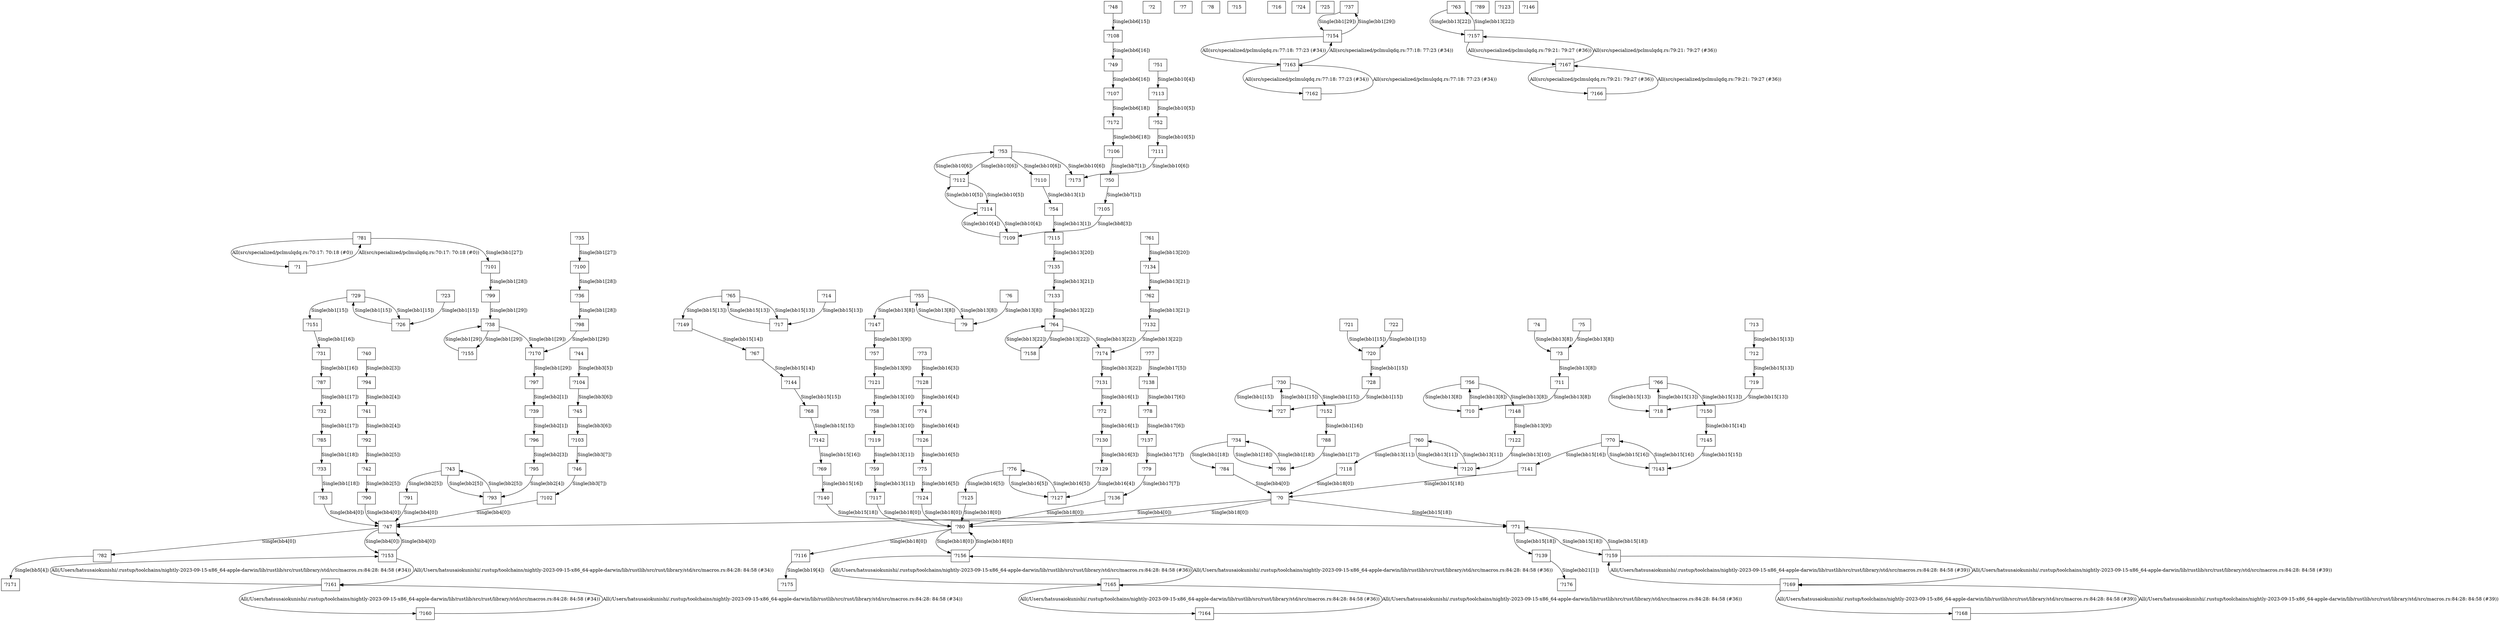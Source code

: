 digraph RegionInferenceContext {
    r0[label="\'?0"][shape="box"];
    r1[label="\'?1"][shape="box"];
    r2[label="\'?2"][shape="box"];
    r3[label="\'?3"][shape="box"];
    r4[label="\'?4"][shape="box"];
    r5[label="\'?5"][shape="box"];
    r6[label="\'?6"][shape="box"];
    r7[label="\'?7"][shape="box"];
    r8[label="\'?8"][shape="box"];
    r9[label="\'?9"][shape="box"];
    r10[label="\'?10"][shape="box"];
    r11[label="\'?11"][shape="box"];
    r12[label="\'?12"][shape="box"];
    r13[label="\'?13"][shape="box"];
    r14[label="\'?14"][shape="box"];
    r15[label="\'?15"][shape="box"];
    r16[label="\'?16"][shape="box"];
    r17[label="\'?17"][shape="box"];
    r18[label="\'?18"][shape="box"];
    r19[label="\'?19"][shape="box"];
    r20[label="\'?20"][shape="box"];
    r21[label="\'?21"][shape="box"];
    r22[label="\'?22"][shape="box"];
    r23[label="\'?23"][shape="box"];
    r24[label="\'?24"][shape="box"];
    r25[label="\'?25"][shape="box"];
    r26[label="\'?26"][shape="box"];
    r27[label="\'?27"][shape="box"];
    r28[label="\'?28"][shape="box"];
    r29[label="\'?29"][shape="box"];
    r30[label="\'?30"][shape="box"];
    r31[label="\'?31"][shape="box"];
    r32[label="\'?32"][shape="box"];
    r33[label="\'?33"][shape="box"];
    r34[label="\'?34"][shape="box"];
    r35[label="\'?35"][shape="box"];
    r36[label="\'?36"][shape="box"];
    r37[label="\'?37"][shape="box"];
    r38[label="\'?38"][shape="box"];
    r39[label="\'?39"][shape="box"];
    r40[label="\'?40"][shape="box"];
    r41[label="\'?41"][shape="box"];
    r42[label="\'?42"][shape="box"];
    r43[label="\'?43"][shape="box"];
    r44[label="\'?44"][shape="box"];
    r45[label="\'?45"][shape="box"];
    r46[label="\'?46"][shape="box"];
    r47[label="\'?47"][shape="box"];
    r48[label="\'?48"][shape="box"];
    r49[label="\'?49"][shape="box"];
    r50[label="\'?50"][shape="box"];
    r51[label="\'?51"][shape="box"];
    r52[label="\'?52"][shape="box"];
    r53[label="\'?53"][shape="box"];
    r54[label="\'?54"][shape="box"];
    r55[label="\'?55"][shape="box"];
    r56[label="\'?56"][shape="box"];
    r57[label="\'?57"][shape="box"];
    r58[label="\'?58"][shape="box"];
    r59[label="\'?59"][shape="box"];
    r60[label="\'?60"][shape="box"];
    r61[label="\'?61"][shape="box"];
    r62[label="\'?62"][shape="box"];
    r63[label="\'?63"][shape="box"];
    r64[label="\'?64"][shape="box"];
    r65[label="\'?65"][shape="box"];
    r66[label="\'?66"][shape="box"];
    r67[label="\'?67"][shape="box"];
    r68[label="\'?68"][shape="box"];
    r69[label="\'?69"][shape="box"];
    r70[label="\'?70"][shape="box"];
    r71[label="\'?71"][shape="box"];
    r72[label="\'?72"][shape="box"];
    r73[label="\'?73"][shape="box"];
    r74[label="\'?74"][shape="box"];
    r75[label="\'?75"][shape="box"];
    r76[label="\'?76"][shape="box"];
    r77[label="\'?77"][shape="box"];
    r78[label="\'?78"][shape="box"];
    r79[label="\'?79"][shape="box"];
    r80[label="\'?80"][shape="box"];
    r81[label="\'?81"][shape="box"];
    r82[label="\'?82"][shape="box"];
    r83[label="\'?83"][shape="box"];
    r84[label="\'?84"][shape="box"];
    r85[label="\'?85"][shape="box"];
    r86[label="\'?86"][shape="box"];
    r87[label="\'?87"][shape="box"];
    r88[label="\'?88"][shape="box"];
    r89[label="\'?89"][shape="box"];
    r90[label="\'?90"][shape="box"];
    r91[label="\'?91"][shape="box"];
    r92[label="\'?92"][shape="box"];
    r93[label="\'?93"][shape="box"];
    r94[label="\'?94"][shape="box"];
    r95[label="\'?95"][shape="box"];
    r96[label="\'?96"][shape="box"];
    r97[label="\'?97"][shape="box"];
    r98[label="\'?98"][shape="box"];
    r99[label="\'?99"][shape="box"];
    r100[label="\'?100"][shape="box"];
    r101[label="\'?101"][shape="box"];
    r102[label="\'?102"][shape="box"];
    r103[label="\'?103"][shape="box"];
    r104[label="\'?104"][shape="box"];
    r105[label="\'?105"][shape="box"];
    r106[label="\'?106"][shape="box"];
    r107[label="\'?107"][shape="box"];
    r108[label="\'?108"][shape="box"];
    r109[label="\'?109"][shape="box"];
    r110[label="\'?110"][shape="box"];
    r111[label="\'?111"][shape="box"];
    r112[label="\'?112"][shape="box"];
    r113[label="\'?113"][shape="box"];
    r114[label="\'?114"][shape="box"];
    r115[label="\'?115"][shape="box"];
    r116[label="\'?116"][shape="box"];
    r117[label="\'?117"][shape="box"];
    r118[label="\'?118"][shape="box"];
    r119[label="\'?119"][shape="box"];
    r120[label="\'?120"][shape="box"];
    r121[label="\'?121"][shape="box"];
    r122[label="\'?122"][shape="box"];
    r123[label="\'?123"][shape="box"];
    r124[label="\'?124"][shape="box"];
    r125[label="\'?125"][shape="box"];
    r126[label="\'?126"][shape="box"];
    r127[label="\'?127"][shape="box"];
    r128[label="\'?128"][shape="box"];
    r129[label="\'?129"][shape="box"];
    r130[label="\'?130"][shape="box"];
    r131[label="\'?131"][shape="box"];
    r132[label="\'?132"][shape="box"];
    r133[label="\'?133"][shape="box"];
    r134[label="\'?134"][shape="box"];
    r135[label="\'?135"][shape="box"];
    r136[label="\'?136"][shape="box"];
    r137[label="\'?137"][shape="box"];
    r138[label="\'?138"][shape="box"];
    r139[label="\'?139"][shape="box"];
    r140[label="\'?140"][shape="box"];
    r141[label="\'?141"][shape="box"];
    r142[label="\'?142"][shape="box"];
    r143[label="\'?143"][shape="box"];
    r144[label="\'?144"][shape="box"];
    r145[label="\'?145"][shape="box"];
    r146[label="\'?146"][shape="box"];
    r147[label="\'?147"][shape="box"];
    r148[label="\'?148"][shape="box"];
    r149[label="\'?149"][shape="box"];
    r150[label="\'?150"][shape="box"];
    r151[label="\'?151"][shape="box"];
    r152[label="\'?152"][shape="box"];
    r153[label="\'?153"][shape="box"];
    r154[label="\'?154"][shape="box"];
    r155[label="\'?155"][shape="box"];
    r156[label="\'?156"][shape="box"];
    r157[label="\'?157"][shape="box"];
    r158[label="\'?158"][shape="box"];
    r159[label="\'?159"][shape="box"];
    r160[label="\'?160"][shape="box"];
    r161[label="\'?161"][shape="box"];
    r162[label="\'?162"][shape="box"];
    r163[label="\'?163"][shape="box"];
    r164[label="\'?164"][shape="box"];
    r165[label="\'?165"][shape="box"];
    r166[label="\'?166"][shape="box"];
    r167[label="\'?167"][shape="box"];
    r168[label="\'?168"][shape="box"];
    r169[label="\'?169"][shape="box"];
    r170[label="\'?170"][shape="box"];
    r171[label="\'?171"][shape="box"];
    r172[label="\'?172"][shape="box"];
    r173[label="\'?173"][shape="box"];
    r174[label="\'?174"][shape="box"];
    r175[label="\'?175"][shape="box"];
    r176[label="\'?176"][shape="box"];
    r153 -> r161[label="All(/Users/hatsusaiokunishi/.rustup/toolchains/nightly-2023-09-15-x86_64-apple-darwin/lib/rustlib/src/rust/library/std/src/macros.rs:84:28: 84:58 (#34))"];
    r161 -> r153[label="All(/Users/hatsusaiokunishi/.rustup/toolchains/nightly-2023-09-15-x86_64-apple-darwin/lib/rustlib/src/rust/library/std/src/macros.rs:84:28: 84:58 (#34))"];
    r160 -> r161[label="All(/Users/hatsusaiokunishi/.rustup/toolchains/nightly-2023-09-15-x86_64-apple-darwin/lib/rustlib/src/rust/library/std/src/macros.rs:84:28: 84:58 (#34))"];
    r161 -> r160[label="All(/Users/hatsusaiokunishi/.rustup/toolchains/nightly-2023-09-15-x86_64-apple-darwin/lib/rustlib/src/rust/library/std/src/macros.rs:84:28: 84:58 (#34))"];
    r154 -> r163[label="All(src/specialized/pclmulqdq.rs:77:18: 77:23 (#34))"];
    r163 -> r154[label="All(src/specialized/pclmulqdq.rs:77:18: 77:23 (#34))"];
    r162 -> r163[label="All(src/specialized/pclmulqdq.rs:77:18: 77:23 (#34))"];
    r163 -> r162[label="All(src/specialized/pclmulqdq.rs:77:18: 77:23 (#34))"];
    r156 -> r165[label="All(/Users/hatsusaiokunishi/.rustup/toolchains/nightly-2023-09-15-x86_64-apple-darwin/lib/rustlib/src/rust/library/std/src/macros.rs:84:28: 84:58 (#36))"];
    r165 -> r156[label="All(/Users/hatsusaiokunishi/.rustup/toolchains/nightly-2023-09-15-x86_64-apple-darwin/lib/rustlib/src/rust/library/std/src/macros.rs:84:28: 84:58 (#36))"];
    r164 -> r165[label="All(/Users/hatsusaiokunishi/.rustup/toolchains/nightly-2023-09-15-x86_64-apple-darwin/lib/rustlib/src/rust/library/std/src/macros.rs:84:28: 84:58 (#36))"];
    r165 -> r164[label="All(/Users/hatsusaiokunishi/.rustup/toolchains/nightly-2023-09-15-x86_64-apple-darwin/lib/rustlib/src/rust/library/std/src/macros.rs:84:28: 84:58 (#36))"];
    r157 -> r167[label="All(src/specialized/pclmulqdq.rs:79:21: 79:27 (#36))"];
    r167 -> r157[label="All(src/specialized/pclmulqdq.rs:79:21: 79:27 (#36))"];
    r166 -> r167[label="All(src/specialized/pclmulqdq.rs:79:21: 79:27 (#36))"];
    r167 -> r166[label="All(src/specialized/pclmulqdq.rs:79:21: 79:27 (#36))"];
    r159 -> r169[label="All(/Users/hatsusaiokunishi/.rustup/toolchains/nightly-2023-09-15-x86_64-apple-darwin/lib/rustlib/src/rust/library/std/src/macros.rs:84:28: 84:58 (#39))"];
    r169 -> r159[label="All(/Users/hatsusaiokunishi/.rustup/toolchains/nightly-2023-09-15-x86_64-apple-darwin/lib/rustlib/src/rust/library/std/src/macros.rs:84:28: 84:58 (#39))"];
    r168 -> r169[label="All(/Users/hatsusaiokunishi/.rustup/toolchains/nightly-2023-09-15-x86_64-apple-darwin/lib/rustlib/src/rust/library/std/src/macros.rs:84:28: 84:58 (#39))"];
    r169 -> r168[label="All(/Users/hatsusaiokunishi/.rustup/toolchains/nightly-2023-09-15-x86_64-apple-darwin/lib/rustlib/src/rust/library/std/src/macros.rs:84:28: 84:58 (#39))"];
    r20 -> r28[label="Single(bb1[15])"];
    r21 -> r20[label="Single(bb1[15])"];
    r22 -> r20[label="Single(bb1[15])"];
    r23 -> r26[label="Single(bb1[15])"];
    r28 -> r27[label="Single(bb1[15])"];
    r29 -> r26[label="Single(bb1[15])"];
    r26 -> r29[label="Single(bb1[15])"];
    r30 -> r27[label="Single(bb1[15])"];
    r27 -> r30[label="Single(bb1[15])"];
    r154 -> r37[label="Single(bb1[29])"];
    r37 -> r154[label="Single(bb1[29])"];
    r155 -> r38[label="Single(bb1[29])"];
    r38 -> r155[label="Single(bb1[29])"];
    r153 -> r47[label="Single(bb4[0])"];
    r47 -> r153[label="Single(bb4[0])"];
    r110 -> r54[label="Single(bb13[1])"];
    r3 -> r11[label="Single(bb13[8])"];
    r4 -> r3[label="Single(bb13[8])"];
    r5 -> r3[label="Single(bb13[8])"];
    r6 -> r9[label="Single(bb13[8])"];
    r11 -> r10[label="Single(bb13[8])"];
    r55 -> r9[label="Single(bb13[8])"];
    r9 -> r55[label="Single(bb13[8])"];
    r56 -> r10[label="Single(bb13[8])"];
    r10 -> r56[label="Single(bb13[8])"];
    r157 -> r63[label="Single(bb13[22])"];
    r63 -> r157[label="Single(bb13[22])"];
    r158 -> r64[label="Single(bb13[22])"];
    r64 -> r158[label="Single(bb13[22])"];
    r12 -> r19[label="Single(bb15[13])"];
    r13 -> r12[label="Single(bb15[13])"];
    r14 -> r17[label="Single(bb15[13])"];
    r19 -> r18[label="Single(bb15[13])"];
    r65 -> r17[label="Single(bb15[13])"];
    r17 -> r65[label="Single(bb15[13])"];
    r66 -> r18[label="Single(bb15[13])"];
    r18 -> r66[label="Single(bb15[13])"];
    r159 -> r71[label="Single(bb15[18])"];
    r71 -> r159[label="Single(bb15[18])"];
    r156 -> r80[label="Single(bb18[0])"];
    r80 -> r156[label="Single(bb18[0])"];
    r29 -> r151[label="Single(bb1[15])"];
    r30 -> r152[label="Single(bb1[15])"];
    r31 -> r87[label="Single(bb1[16])"];
    r152 -> r88[label="Single(bb1[16])"];
    r151 -> r31[label="Single(bb1[16])"];
    r32 -> r85[label="Single(bb1[17])"];
    r88 -> r86[label="Single(bb1[17])"];
    r87 -> r32[label="Single(bb1[17])"];
    r33 -> r83[label="Single(bb1[18])"];
    r34 -> r84[label="Single(bb1[18])"];
    r86 -> r34[label="Single(bb1[18])"];
    r34 -> r86[label="Single(bb1[18])"];
    r85 -> r33[label="Single(bb1[18])"];
    r35 -> r100[label="Single(bb1[27])"];
    r81 -> r101[label="Single(bb1[27])"];
    r36 -> r98[label="Single(bb1[28])"];
    r101 -> r99[label="Single(bb1[28])"];
    r100 -> r36[label="Single(bb1[28])"];
    r38 -> r170[label="Single(bb1[29])"];
    r170 -> r97[label="Single(bb1[29])"];
    r98 -> r170[label="Single(bb1[29])"];
    r99 -> r38[label="Single(bb1[29])"];
    r39 -> r96[label="Single(bb2[1])"];
    r97 -> r39[label="Single(bb2[1])"];
    r40 -> r94[label="Single(bb2[3])"];
    r96 -> r95[label="Single(bb2[3])"];
    r41 -> r92[label="Single(bb2[4])"];
    r95 -> r93[label="Single(bb2[4])"];
    r94 -> r41[label="Single(bb2[4])"];
    r42 -> r90[label="Single(bb2[5])"];
    r43 -> r91[label="Single(bb2[5])"];
    r93 -> r43[label="Single(bb2[5])"];
    r43 -> r93[label="Single(bb2[5])"];
    r92 -> r42[label="Single(bb2[5])"];
    r44 -> r104[label="Single(bb3[5])"];
    r45 -> r103[label="Single(bb3[6])"];
    r104 -> r45[label="Single(bb3[6])"];
    r46 -> r102[label="Single(bb3[7])"];
    r103 -> r46[label="Single(bb3[7])"];
    r0 -> r47[label="Single(bb4[0])"];
    r47 -> r82[label="Single(bb4[0])"];
    r83 -> r47[label="Single(bb4[0])"];
    r84 -> r0[label="Single(bb4[0])"];
    r90 -> r47[label="Single(bb4[0])"];
    r91 -> r47[label="Single(bb4[0])"];
    r102 -> r47[label="Single(bb4[0])"];
    r82 -> r171[label="Single(bb5[4])"];
    r48 -> r108[label="Single(bb6[15])"];
    r49 -> r107[label="Single(bb6[16])"];
    r108 -> r49[label="Single(bb6[16])"];
    r172 -> r106[label="Single(bb6[18])"];
    r107 -> r172[label="Single(bb6[18])"];
    r50 -> r105[label="Single(bb7[1])"];
    r106 -> r50[label="Single(bb7[1])"];
    r105 -> r109[label="Single(bb8[3])"];
    r51 -> r113[label="Single(bb10[4])"];
    r114 -> r109[label="Single(bb10[4])"];
    r109 -> r114[label="Single(bb10[4])"];
    r52 -> r111[label="Single(bb10[5])"];
    r112 -> r114[label="Single(bb10[5])"];
    r114 -> r112[label="Single(bb10[5])"];
    r113 -> r52[label="Single(bb10[5])"];
    r53 -> r173[label="Single(bb10[6])"];
    r53 -> r110[label="Single(bb10[6])"];
    r111 -> r173[label="Single(bb10[6])"];
    r53 -> r112[label="Single(bb10[6])"];
    r112 -> r53[label="Single(bb10[6])"];
    r54 -> r115[label="Single(bb13[1])"];
    r55 -> r147[label="Single(bb13[8])"];
    r56 -> r148[label="Single(bb13[8])"];
    r57 -> r121[label="Single(bb13[9])"];
    r148 -> r122[label="Single(bb13[9])"];
    r147 -> r57[label="Single(bb13[9])"];
    r58 -> r119[label="Single(bb13[10])"];
    r122 -> r120[label="Single(bb13[10])"];
    r121 -> r58[label="Single(bb13[10])"];
    r59 -> r117[label="Single(bb13[11])"];
    r60 -> r118[label="Single(bb13[11])"];
    r120 -> r60[label="Single(bb13[11])"];
    r60 -> r120[label="Single(bb13[11])"];
    r119 -> r59[label="Single(bb13[11])"];
    r61 -> r134[label="Single(bb13[20])"];
    r115 -> r135[label="Single(bb13[20])"];
    r62 -> r132[label="Single(bb13[21])"];
    r135 -> r133[label="Single(bb13[21])"];
    r134 -> r62[label="Single(bb13[21])"];
    r64 -> r174[label="Single(bb13[22])"];
    r174 -> r131[label="Single(bb13[22])"];
    r132 -> r174[label="Single(bb13[22])"];
    r133 -> r64[label="Single(bb13[22])"];
    r65 -> r149[label="Single(bb15[13])"];
    r66 -> r150[label="Single(bb15[13])"];
    r67 -> r144[label="Single(bb15[14])"];
    r150 -> r145[label="Single(bb15[14])"];
    r149 -> r67[label="Single(bb15[14])"];
    r68 -> r142[label="Single(bb15[15])"];
    r145 -> r143[label="Single(bb15[15])"];
    r144 -> r68[label="Single(bb15[15])"];
    r69 -> r140[label="Single(bb15[16])"];
    r70 -> r141[label="Single(bb15[16])"];
    r143 -> r70[label="Single(bb15[16])"];
    r70 -> r143[label="Single(bb15[16])"];
    r142 -> r69[label="Single(bb15[16])"];
    r0 -> r71[label="Single(bb15[18])"];
    r71 -> r139[label="Single(bb15[18])"];
    r140 -> r71[label="Single(bb15[18])"];
    r141 -> r0[label="Single(bb15[18])"];
    r72 -> r130[label="Single(bb16[1])"];
    r131 -> r72[label="Single(bb16[1])"];
    r73 -> r128[label="Single(bb16[3])"];
    r130 -> r129[label="Single(bb16[3])"];
    r74 -> r126[label="Single(bb16[4])"];
    r129 -> r127[label="Single(bb16[4])"];
    r128 -> r74[label="Single(bb16[4])"];
    r75 -> r124[label="Single(bb16[5])"];
    r76 -> r125[label="Single(bb16[5])"];
    r127 -> r76[label="Single(bb16[5])"];
    r76 -> r127[label="Single(bb16[5])"];
    r126 -> r75[label="Single(bb16[5])"];
    r77 -> r138[label="Single(bb17[5])"];
    r78 -> r137[label="Single(bb17[6])"];
    r138 -> r78[label="Single(bb17[6])"];
    r79 -> r136[label="Single(bb17[7])"];
    r137 -> r79[label="Single(bb17[7])"];
    r0 -> r80[label="Single(bb18[0])"];
    r80 -> r116[label="Single(bb18[0])"];
    r117 -> r80[label="Single(bb18[0])"];
    r118 -> r0[label="Single(bb18[0])"];
    r124 -> r80[label="Single(bb18[0])"];
    r125 -> r80[label="Single(bb18[0])"];
    r136 -> r80[label="Single(bb18[0])"];
    r116 -> r175[label="Single(bb19[4])"];
    r139 -> r176[label="Single(bb21[1])"];
    r1 -> r81[label="All(src/specialized/pclmulqdq.rs:70:17: 70:18 (#0))"];
    r81 -> r1[label="All(src/specialized/pclmulqdq.rs:70:17: 70:18 (#0))"];
}

